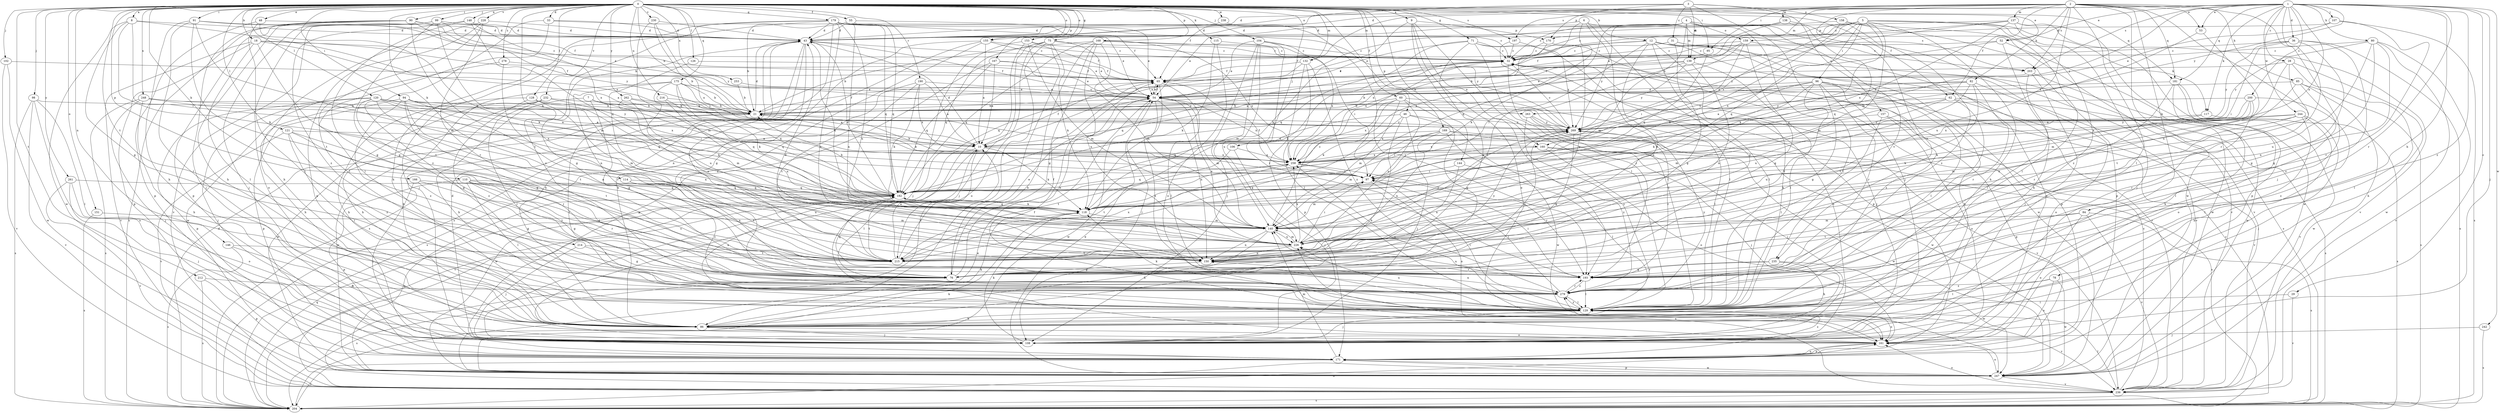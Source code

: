 strict digraph  {
0;
1;
2;
3;
4;
5;
6;
7;
8;
9;
10;
12;
18;
21;
28;
29;
31;
32;
33;
36;
43;
46;
48;
52;
53;
54;
55;
60;
62;
65;
71;
75;
76;
78;
80;
82;
84;
85;
86;
90;
91;
94;
95;
96;
97;
98;
99;
102;
104;
106;
107;
108;
110;
114;
115;
117;
118;
120;
121;
126;
128;
129;
132;
137;
138;
139;
140;
144;
146;
148;
150;
151;
153;
155;
157;
158;
159;
160;
161;
166;
167;
168;
169;
170;
171;
175;
179;
181;
182;
190;
193;
197;
200;
203;
204;
212;
214;
215;
216;
226;
228;
230;
232;
235;
236;
238;
242;
244;
247;
248;
253;
258;
261;
262;
263;
269;
278;
279;
0 -> 8  [label=a];
0 -> 9  [label=a];
0 -> 12  [label=b];
0 -> 18  [label=b];
0 -> 21  [label=b];
0 -> 33  [label=d];
0 -> 46  [label=e];
0 -> 48  [label=e];
0 -> 52  [label=e];
0 -> 55  [label=f];
0 -> 60  [label=f];
0 -> 62  [label=f];
0 -> 71  [label=g];
0 -> 75  [label=g];
0 -> 90  [label=i];
0 -> 91  [label=i];
0 -> 94  [label=i];
0 -> 95  [label=i];
0 -> 98  [label=j];
0 -> 99  [label=j];
0 -> 102  [label=j];
0 -> 104  [label=j];
0 -> 106  [label=j];
0 -> 110  [label=k];
0 -> 114  [label=k];
0 -> 115  [label=k];
0 -> 120  [label=l];
0 -> 121  [label=l];
0 -> 126  [label=l];
0 -> 128  [label=l];
0 -> 132  [label=m];
0 -> 144  [label=n];
0 -> 146  [label=n];
0 -> 148  [label=n];
0 -> 150  [label=n];
0 -> 151  [label=o];
0 -> 153  [label=o];
0 -> 155  [label=o];
0 -> 166  [label=p];
0 -> 167  [label=p];
0 -> 168  [label=p];
0 -> 169  [label=p];
0 -> 175  [label=q];
0 -> 179  [label=q];
0 -> 181  [label=q];
0 -> 190  [label=r];
0 -> 197  [label=s];
0 -> 212  [label=t];
0 -> 214  [label=t];
0 -> 216  [label=u];
0 -> 228  [label=v];
0 -> 230  [label=v];
0 -> 232  [label=v];
0 -> 238  [label=w];
0 -> 248  [label=x];
0 -> 253  [label=x];
0 -> 261  [label=y];
0 -> 262  [label=y];
0 -> 278  [label=z];
1 -> 28  [label=c];
1 -> 29  [label=c];
1 -> 36  [label=d];
1 -> 43  [label=d];
1 -> 52  [label=e];
1 -> 53  [label=e];
1 -> 78  [label=h];
1 -> 80  [label=h];
1 -> 107  [label=j];
1 -> 108  [label=j];
1 -> 117  [label=k];
1 -> 132  [label=m];
1 -> 181  [label=q];
1 -> 193  [label=r];
1 -> 197  [label=s];
1 -> 200  [label=s];
1 -> 203  [label=s];
1 -> 215  [label=t];
1 -> 242  [label=w];
1 -> 244  [label=w];
1 -> 258  [label=x];
1 -> 263  [label=y];
1 -> 269  [label=y];
1 -> 279  [label=z];
2 -> 43  [label=d];
2 -> 53  [label=e];
2 -> 62  [label=f];
2 -> 82  [label=h];
2 -> 84  [label=h];
2 -> 85  [label=h];
2 -> 95  [label=i];
2 -> 108  [label=j];
2 -> 129  [label=l];
2 -> 137  [label=m];
2 -> 138  [label=m];
2 -> 139  [label=m];
2 -> 181  [label=q];
2 -> 193  [label=r];
2 -> 203  [label=s];
2 -> 226  [label=u];
2 -> 235  [label=v];
2 -> 247  [label=w];
3 -> 31  [label=c];
3 -> 65  [label=f];
3 -> 108  [label=j];
3 -> 139  [label=m];
3 -> 155  [label=o];
3 -> 157  [label=o];
3 -> 158  [label=o];
3 -> 170  [label=p];
4 -> 10  [label=a];
4 -> 54  [label=e];
4 -> 129  [label=l];
4 -> 139  [label=m];
4 -> 140  [label=m];
4 -> 159  [label=o];
4 -> 182  [label=q];
4 -> 203  [label=s];
4 -> 235  [label=v];
4 -> 269  [label=y];
5 -> 32  [label=c];
5 -> 86  [label=h];
5 -> 96  [label=i];
5 -> 108  [label=j];
5 -> 117  [label=k];
5 -> 118  [label=k];
5 -> 129  [label=l];
5 -> 140  [label=m];
5 -> 159  [label=o];
5 -> 160  [label=o];
5 -> 170  [label=p];
5 -> 182  [label=q];
5 -> 269  [label=y];
6 -> 43  [label=d];
6 -> 76  [label=g];
6 -> 118  [label=k];
6 -> 215  [label=t];
6 -> 236  [label=v];
6 -> 258  [label=x];
7 -> 21  [label=b];
7 -> 76  [label=g];
7 -> 86  [label=h];
7 -> 182  [label=q];
8 -> 43  [label=d];
8 -> 76  [label=g];
8 -> 97  [label=i];
8 -> 118  [label=k];
8 -> 160  [label=o];
8 -> 247  [label=w];
9 -> 118  [label=k];
9 -> 129  [label=l];
9 -> 160  [label=o];
9 -> 161  [label=o];
9 -> 170  [label=p];
9 -> 193  [label=r];
10 -> 43  [label=d];
10 -> 65  [label=f];
10 -> 118  [label=k];
10 -> 129  [label=l];
10 -> 236  [label=v];
10 -> 247  [label=w];
10 -> 258  [label=x];
12 -> 32  [label=c];
12 -> 65  [label=f];
12 -> 86  [label=h];
12 -> 129  [label=l];
12 -> 150  [label=n];
12 -> 203  [label=s];
12 -> 204  [label=s];
12 -> 215  [label=t];
12 -> 236  [label=v];
18 -> 10  [label=a];
18 -> 21  [label=b];
18 -> 32  [label=c];
18 -> 129  [label=l];
18 -> 171  [label=p];
18 -> 215  [label=t];
18 -> 236  [label=v];
21 -> 32  [label=c];
21 -> 43  [label=d];
21 -> 65  [label=f];
21 -> 129  [label=l];
21 -> 247  [label=w];
21 -> 269  [label=y];
28 -> 65  [label=f];
28 -> 86  [label=h];
28 -> 129  [label=l];
28 -> 140  [label=m];
28 -> 215  [label=t];
29 -> 129  [label=l];
29 -> 236  [label=v];
31 -> 32  [label=c];
31 -> 76  [label=g];
31 -> 171  [label=p];
31 -> 236  [label=v];
32 -> 65  [label=f];
32 -> 108  [label=j];
32 -> 129  [label=l];
32 -> 182  [label=q];
33 -> 32  [label=c];
33 -> 43  [label=d];
33 -> 129  [label=l];
33 -> 279  [label=z];
36 -> 32  [label=c];
36 -> 76  [label=g];
36 -> 97  [label=i];
36 -> 204  [label=s];
36 -> 269  [label=y];
36 -> 279  [label=z];
43 -> 32  [label=c];
43 -> 76  [label=g];
43 -> 86  [label=h];
43 -> 118  [label=k];
43 -> 204  [label=s];
43 -> 215  [label=t];
43 -> 269  [label=y];
46 -> 86  [label=h];
46 -> 108  [label=j];
46 -> 182  [label=q];
46 -> 215  [label=t];
46 -> 247  [label=w];
46 -> 269  [label=y];
48 -> 43  [label=d];
48 -> 118  [label=k];
48 -> 129  [label=l];
48 -> 171  [label=p];
52 -> 32  [label=c];
52 -> 86  [label=h];
52 -> 247  [label=w];
52 -> 258  [label=x];
53 -> 97  [label=i];
53 -> 226  [label=u];
54 -> 21  [label=b];
54 -> 65  [label=f];
54 -> 140  [label=m];
54 -> 150  [label=n];
54 -> 247  [label=w];
54 -> 258  [label=x];
54 -> 279  [label=z];
55 -> 21  [label=b];
55 -> 43  [label=d];
55 -> 54  [label=e];
55 -> 150  [label=n];
55 -> 182  [label=q];
60 -> 21  [label=b];
60 -> 76  [label=g];
60 -> 118  [label=k];
60 -> 129  [label=l];
60 -> 140  [label=m];
60 -> 226  [label=u];
60 -> 258  [label=x];
62 -> 21  [label=b];
62 -> 140  [label=m];
62 -> 193  [label=r];
62 -> 204  [label=s];
62 -> 215  [label=t];
62 -> 236  [label=v];
65 -> 54  [label=e];
65 -> 108  [label=j];
65 -> 129  [label=l];
71 -> 32  [label=c];
71 -> 54  [label=e];
71 -> 129  [label=l];
71 -> 150  [label=n];
71 -> 182  [label=q];
71 -> 193  [label=r];
71 -> 247  [label=w];
75 -> 32  [label=c];
75 -> 54  [label=e];
75 -> 108  [label=j];
75 -> 118  [label=k];
75 -> 161  [label=o];
75 -> 182  [label=q];
75 -> 215  [label=t];
75 -> 236  [label=v];
76 -> 54  [label=e];
76 -> 65  [label=f];
76 -> 204  [label=s];
76 -> 269  [label=y];
78 -> 129  [label=l];
78 -> 161  [label=o];
78 -> 247  [label=w];
78 -> 279  [label=z];
80 -> 32  [label=c];
80 -> 76  [label=g];
80 -> 150  [label=n];
80 -> 226  [label=u];
80 -> 236  [label=v];
80 -> 247  [label=w];
80 -> 269  [label=y];
82 -> 21  [label=b];
82 -> 54  [label=e];
82 -> 161  [label=o];
82 -> 193  [label=r];
82 -> 215  [label=t];
82 -> 226  [label=u];
82 -> 269  [label=y];
84 -> 140  [label=m];
84 -> 161  [label=o];
84 -> 204  [label=s];
84 -> 215  [label=t];
84 -> 236  [label=v];
85 -> 54  [label=e];
85 -> 129  [label=l];
85 -> 150  [label=n];
85 -> 204  [label=s];
85 -> 247  [label=w];
86 -> 108  [label=j];
86 -> 118  [label=k];
86 -> 161  [label=o];
90 -> 43  [label=d];
90 -> 65  [label=f];
90 -> 86  [label=h];
90 -> 108  [label=j];
90 -> 171  [label=p];
90 -> 204  [label=s];
90 -> 215  [label=t];
90 -> 269  [label=y];
91 -> 21  [label=b];
91 -> 43  [label=d];
91 -> 86  [label=h];
91 -> 129  [label=l];
91 -> 140  [label=m];
91 -> 215  [label=t];
94 -> 10  [label=a];
94 -> 21  [label=b];
94 -> 76  [label=g];
94 -> 150  [label=n];
94 -> 171  [label=p];
94 -> 182  [label=q];
94 -> 279  [label=z];
95 -> 65  [label=f];
95 -> 182  [label=q];
96 -> 10  [label=a];
96 -> 54  [label=e];
96 -> 76  [label=g];
96 -> 86  [label=h];
96 -> 118  [label=k];
96 -> 129  [label=l];
96 -> 193  [label=r];
96 -> 215  [label=t];
96 -> 269  [label=y];
96 -> 279  [label=z];
97 -> 21  [label=b];
97 -> 65  [label=f];
97 -> 129  [label=l];
97 -> 140  [label=m];
97 -> 161  [label=o];
97 -> 182  [label=q];
98 -> 21  [label=b];
98 -> 129  [label=l];
98 -> 161  [label=o];
98 -> 204  [label=s];
98 -> 236  [label=v];
99 -> 43  [label=d];
99 -> 54  [label=e];
99 -> 76  [label=g];
99 -> 108  [label=j];
99 -> 140  [label=m];
99 -> 161  [label=o];
99 -> 236  [label=v];
102 -> 65  [label=f];
102 -> 236  [label=v];
102 -> 247  [label=w];
104 -> 32  [label=c];
104 -> 54  [label=e];
104 -> 108  [label=j];
104 -> 140  [label=m];
104 -> 193  [label=r];
104 -> 226  [label=u];
104 -> 258  [label=x];
106 -> 108  [label=j];
106 -> 215  [label=t];
106 -> 258  [label=x];
107 -> 43  [label=d];
107 -> 54  [label=e];
107 -> 193  [label=r];
107 -> 204  [label=s];
108 -> 32  [label=c];
108 -> 43  [label=d];
108 -> 118  [label=k];
110 -> 76  [label=g];
110 -> 129  [label=l];
110 -> 150  [label=n];
110 -> 171  [label=p];
110 -> 182  [label=q];
110 -> 193  [label=r];
110 -> 215  [label=t];
114 -> 182  [label=q];
114 -> 215  [label=t];
114 -> 226  [label=u];
114 -> 279  [label=z];
115 -> 32  [label=c];
115 -> 118  [label=k];
115 -> 161  [label=o];
117 -> 204  [label=s];
117 -> 226  [label=u];
117 -> 269  [label=y];
118 -> 32  [label=c];
118 -> 140  [label=m];
118 -> 182  [label=q];
120 -> 10  [label=a];
120 -> 76  [label=g];
120 -> 86  [label=h];
120 -> 97  [label=i];
120 -> 108  [label=j];
120 -> 140  [label=m];
120 -> 171  [label=p];
120 -> 215  [label=t];
120 -> 263  [label=s];
121 -> 10  [label=a];
121 -> 129  [label=l];
121 -> 193  [label=r];
121 -> 215  [label=t];
121 -> 236  [label=v];
121 -> 279  [label=z];
126 -> 65  [label=f];
126 -> 150  [label=n];
128 -> 21  [label=b];
128 -> 86  [label=h];
128 -> 118  [label=k];
128 -> 150  [label=n];
128 -> 279  [label=z];
129 -> 86  [label=h];
129 -> 108  [label=j];
129 -> 118  [label=k];
129 -> 161  [label=o];
129 -> 226  [label=u];
129 -> 236  [label=v];
129 -> 258  [label=x];
129 -> 279  [label=z];
132 -> 65  [label=f];
132 -> 129  [label=l];
132 -> 171  [label=p];
132 -> 182  [label=q];
132 -> 279  [label=z];
137 -> 21  [label=b];
137 -> 32  [label=c];
137 -> 43  [label=d];
137 -> 171  [label=p];
137 -> 247  [label=w];
137 -> 258  [label=x];
137 -> 279  [label=z];
138 -> 32  [label=c];
138 -> 43  [label=d];
138 -> 54  [label=e];
138 -> 182  [label=q];
138 -> 236  [label=v];
139 -> 10  [label=a];
139 -> 65  [label=f];
139 -> 97  [label=i];
139 -> 129  [label=l];
139 -> 150  [label=n];
139 -> 269  [label=y];
140 -> 32  [label=c];
140 -> 86  [label=h];
140 -> 150  [label=n];
140 -> 226  [label=u];
144 -> 97  [label=i];
144 -> 129  [label=l];
144 -> 150  [label=n];
146 -> 86  [label=h];
146 -> 204  [label=s];
146 -> 215  [label=t];
148 -> 43  [label=d];
148 -> 76  [label=g];
148 -> 182  [label=q];
148 -> 258  [label=x];
148 -> 279  [label=z];
150 -> 43  [label=d];
150 -> 76  [label=g];
150 -> 193  [label=r];
150 -> 269  [label=y];
151 -> 140  [label=m];
151 -> 204  [label=s];
153 -> 32  [label=c];
153 -> 65  [label=f];
153 -> 108  [label=j];
153 -> 140  [label=m];
153 -> 204  [label=s];
155 -> 10  [label=a];
155 -> 32  [label=c];
155 -> 54  [label=e];
155 -> 76  [label=g];
155 -> 86  [label=h];
155 -> 279  [label=z];
157 -> 129  [label=l];
157 -> 161  [label=o];
157 -> 171  [label=p];
157 -> 269  [label=y];
158 -> 43  [label=d];
158 -> 118  [label=k];
158 -> 171  [label=p];
158 -> 236  [label=v];
158 -> 279  [label=z];
159 -> 21  [label=b];
159 -> 32  [label=c];
159 -> 76  [label=g];
159 -> 97  [label=i];
159 -> 161  [label=o];
159 -> 258  [label=x];
160 -> 108  [label=j];
160 -> 161  [label=o];
160 -> 247  [label=w];
160 -> 258  [label=x];
161 -> 10  [label=a];
161 -> 65  [label=f];
161 -> 171  [label=p];
166 -> 76  [label=g];
166 -> 108  [label=j];
166 -> 182  [label=q];
166 -> 215  [label=t];
167 -> 10  [label=a];
167 -> 54  [label=e];
167 -> 65  [label=f];
167 -> 171  [label=p];
167 -> 182  [label=q];
168 -> 21  [label=b];
168 -> 32  [label=c];
168 -> 76  [label=g];
168 -> 86  [label=h];
168 -> 97  [label=i];
168 -> 140  [label=m];
168 -> 182  [label=q];
168 -> 226  [label=u];
168 -> 258  [label=x];
169 -> 10  [label=a];
169 -> 97  [label=i];
169 -> 108  [label=j];
169 -> 140  [label=m];
169 -> 150  [label=n];
169 -> 204  [label=s];
169 -> 279  [label=z];
170 -> 32  [label=c];
170 -> 226  [label=u];
170 -> 258  [label=x];
171 -> 140  [label=m];
171 -> 161  [label=o];
171 -> 204  [label=s];
171 -> 247  [label=w];
171 -> 279  [label=z];
175 -> 21  [label=b];
175 -> 54  [label=e];
175 -> 86  [label=h];
175 -> 118  [label=k];
175 -> 182  [label=q];
175 -> 193  [label=r];
175 -> 226  [label=u];
175 -> 269  [label=y];
179 -> 43  [label=d];
179 -> 54  [label=e];
179 -> 65  [label=f];
179 -> 86  [label=h];
179 -> 108  [label=j];
179 -> 150  [label=n];
179 -> 182  [label=q];
179 -> 204  [label=s];
179 -> 226  [label=u];
179 -> 269  [label=y];
179 -> 279  [label=z];
181 -> 54  [label=e];
181 -> 86  [label=h];
181 -> 161  [label=o];
181 -> 193  [label=r];
181 -> 236  [label=v];
182 -> 21  [label=b];
182 -> 43  [label=d];
182 -> 118  [label=k];
182 -> 215  [label=t];
190 -> 10  [label=a];
190 -> 54  [label=e];
190 -> 118  [label=k];
190 -> 204  [label=s];
190 -> 215  [label=t];
190 -> 258  [label=x];
193 -> 97  [label=i];
193 -> 129  [label=l];
193 -> 140  [label=m];
193 -> 182  [label=q];
193 -> 226  [label=u];
193 -> 279  [label=z];
197 -> 32  [label=c];
197 -> 171  [label=p];
197 -> 269  [label=y];
200 -> 10  [label=a];
200 -> 21  [label=b];
200 -> 118  [label=k];
200 -> 193  [label=r];
200 -> 258  [label=x];
200 -> 279  [label=z];
203 -> 54  [label=e];
203 -> 108  [label=j];
203 -> 129  [label=l];
203 -> 247  [label=w];
204 -> 32  [label=c];
204 -> 43  [label=d];
204 -> 54  [label=e];
204 -> 161  [label=o];
204 -> 182  [label=q];
212 -> 171  [label=p];
212 -> 204  [label=s];
212 -> 279  [label=z];
214 -> 76  [label=g];
214 -> 108  [label=j];
214 -> 215  [label=t];
215 -> 10  [label=a];
215 -> 54  [label=e];
215 -> 258  [label=x];
216 -> 21  [label=b];
216 -> 182  [label=q];
216 -> 226  [label=u];
226 -> 54  [label=e];
226 -> 97  [label=i];
226 -> 140  [label=m];
226 -> 150  [label=n];
226 -> 215  [label=t];
226 -> 258  [label=x];
226 -> 269  [label=y];
228 -> 43  [label=d];
228 -> 86  [label=h];
228 -> 129  [label=l];
228 -> 171  [label=p];
228 -> 193  [label=r];
230 -> 43  [label=d];
230 -> 140  [label=m];
230 -> 258  [label=x];
230 -> 269  [label=y];
232 -> 21  [label=b];
232 -> 86  [label=h];
232 -> 129  [label=l];
232 -> 247  [label=w];
232 -> 258  [label=x];
235 -> 76  [label=g];
235 -> 86  [label=h];
235 -> 193  [label=r];
235 -> 247  [label=w];
236 -> 32  [label=c];
236 -> 129  [label=l];
236 -> 161  [label=o];
236 -> 204  [label=s];
236 -> 226  [label=u];
238 -> 43  [label=d];
238 -> 193  [label=r];
242 -> 108  [label=j];
242 -> 204  [label=s];
244 -> 10  [label=a];
244 -> 86  [label=h];
244 -> 108  [label=j];
244 -> 118  [label=k];
244 -> 129  [label=l];
244 -> 140  [label=m];
244 -> 269  [label=y];
247 -> 54  [label=e];
247 -> 118  [label=k];
247 -> 161  [label=o];
247 -> 171  [label=p];
247 -> 182  [label=q];
247 -> 236  [label=v];
248 -> 21  [label=b];
248 -> 86  [label=h];
248 -> 97  [label=i];
248 -> 108  [label=j];
248 -> 204  [label=s];
248 -> 269  [label=y];
253 -> 21  [label=b];
253 -> 54  [label=e];
258 -> 21  [label=b];
258 -> 97  [label=i];
258 -> 182  [label=q];
258 -> 193  [label=r];
258 -> 215  [label=t];
261 -> 108  [label=j];
261 -> 161  [label=o];
261 -> 182  [label=q];
261 -> 236  [label=v];
262 -> 10  [label=a];
262 -> 21  [label=b];
262 -> 140  [label=m];
262 -> 226  [label=u];
263 -> 236  [label=v];
263 -> 247  [label=w];
263 -> 269  [label=y];
263 -> 279  [label=z];
269 -> 10  [label=a];
269 -> 32  [label=c];
269 -> 76  [label=g];
269 -> 193  [label=r];
269 -> 258  [label=x];
278 -> 65  [label=f];
278 -> 150  [label=n];
278 -> 247  [label=w];
279 -> 97  [label=i];
279 -> 129  [label=l];
279 -> 150  [label=n];
279 -> 193  [label=r];
279 -> 269  [label=y];
}
